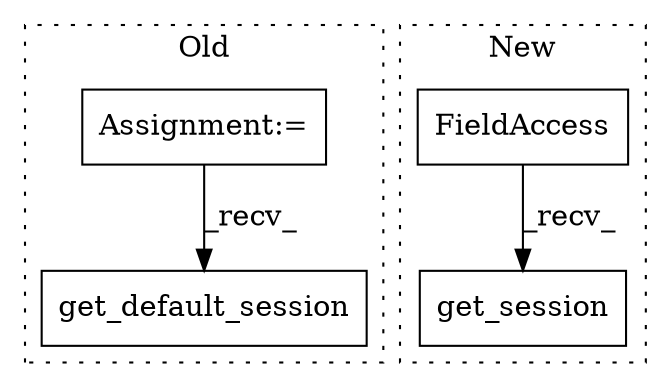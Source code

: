 digraph G {
subgraph cluster0 {
1 [label="get_default_session" a="32" s="4674" l="21" shape="box"];
4 [label="Assignment:=" a="7" s="4481" l="8" shape="box"];
label = "Old";
style="dotted";
}
subgraph cluster1 {
2 [label="get_session" a="32" s="4634" l="13" shape="box"];
3 [label="FieldAccess" a="22" s="4609" l="24" shape="box"];
label = "New";
style="dotted";
}
3 -> 2 [label="_recv_"];
4 -> 1 [label="_recv_"];
}